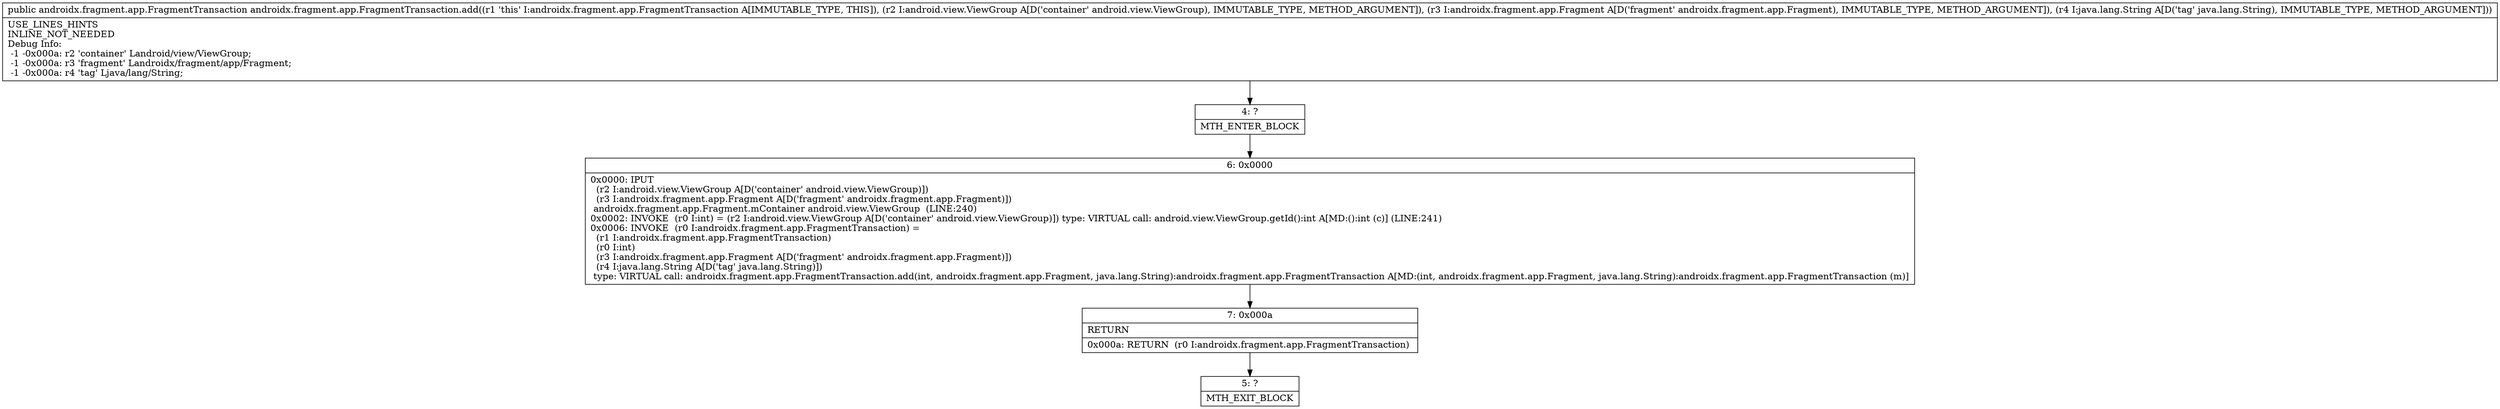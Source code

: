 digraph "CFG forandroidx.fragment.app.FragmentTransaction.add(Landroid\/view\/ViewGroup;Landroidx\/fragment\/app\/Fragment;Ljava\/lang\/String;)Landroidx\/fragment\/app\/FragmentTransaction;" {
Node_4 [shape=record,label="{4\:\ ?|MTH_ENTER_BLOCK\l}"];
Node_6 [shape=record,label="{6\:\ 0x0000|0x0000: IPUT  \l  (r2 I:android.view.ViewGroup A[D('container' android.view.ViewGroup)])\l  (r3 I:androidx.fragment.app.Fragment A[D('fragment' androidx.fragment.app.Fragment)])\l androidx.fragment.app.Fragment.mContainer android.view.ViewGroup  (LINE:240)\l0x0002: INVOKE  (r0 I:int) = (r2 I:android.view.ViewGroup A[D('container' android.view.ViewGroup)]) type: VIRTUAL call: android.view.ViewGroup.getId():int A[MD:():int (c)] (LINE:241)\l0x0006: INVOKE  (r0 I:androidx.fragment.app.FragmentTransaction) = \l  (r1 I:androidx.fragment.app.FragmentTransaction)\l  (r0 I:int)\l  (r3 I:androidx.fragment.app.Fragment A[D('fragment' androidx.fragment.app.Fragment)])\l  (r4 I:java.lang.String A[D('tag' java.lang.String)])\l type: VIRTUAL call: androidx.fragment.app.FragmentTransaction.add(int, androidx.fragment.app.Fragment, java.lang.String):androidx.fragment.app.FragmentTransaction A[MD:(int, androidx.fragment.app.Fragment, java.lang.String):androidx.fragment.app.FragmentTransaction (m)]\l}"];
Node_7 [shape=record,label="{7\:\ 0x000a|RETURN\l|0x000a: RETURN  (r0 I:androidx.fragment.app.FragmentTransaction) \l}"];
Node_5 [shape=record,label="{5\:\ ?|MTH_EXIT_BLOCK\l}"];
MethodNode[shape=record,label="{public androidx.fragment.app.FragmentTransaction androidx.fragment.app.FragmentTransaction.add((r1 'this' I:androidx.fragment.app.FragmentTransaction A[IMMUTABLE_TYPE, THIS]), (r2 I:android.view.ViewGroup A[D('container' android.view.ViewGroup), IMMUTABLE_TYPE, METHOD_ARGUMENT]), (r3 I:androidx.fragment.app.Fragment A[D('fragment' androidx.fragment.app.Fragment), IMMUTABLE_TYPE, METHOD_ARGUMENT]), (r4 I:java.lang.String A[D('tag' java.lang.String), IMMUTABLE_TYPE, METHOD_ARGUMENT]))  | USE_LINES_HINTS\lINLINE_NOT_NEEDED\lDebug Info:\l  \-1 \-0x000a: r2 'container' Landroid\/view\/ViewGroup;\l  \-1 \-0x000a: r3 'fragment' Landroidx\/fragment\/app\/Fragment;\l  \-1 \-0x000a: r4 'tag' Ljava\/lang\/String;\l}"];
MethodNode -> Node_4;Node_4 -> Node_6;
Node_6 -> Node_7;
Node_7 -> Node_5;
}

